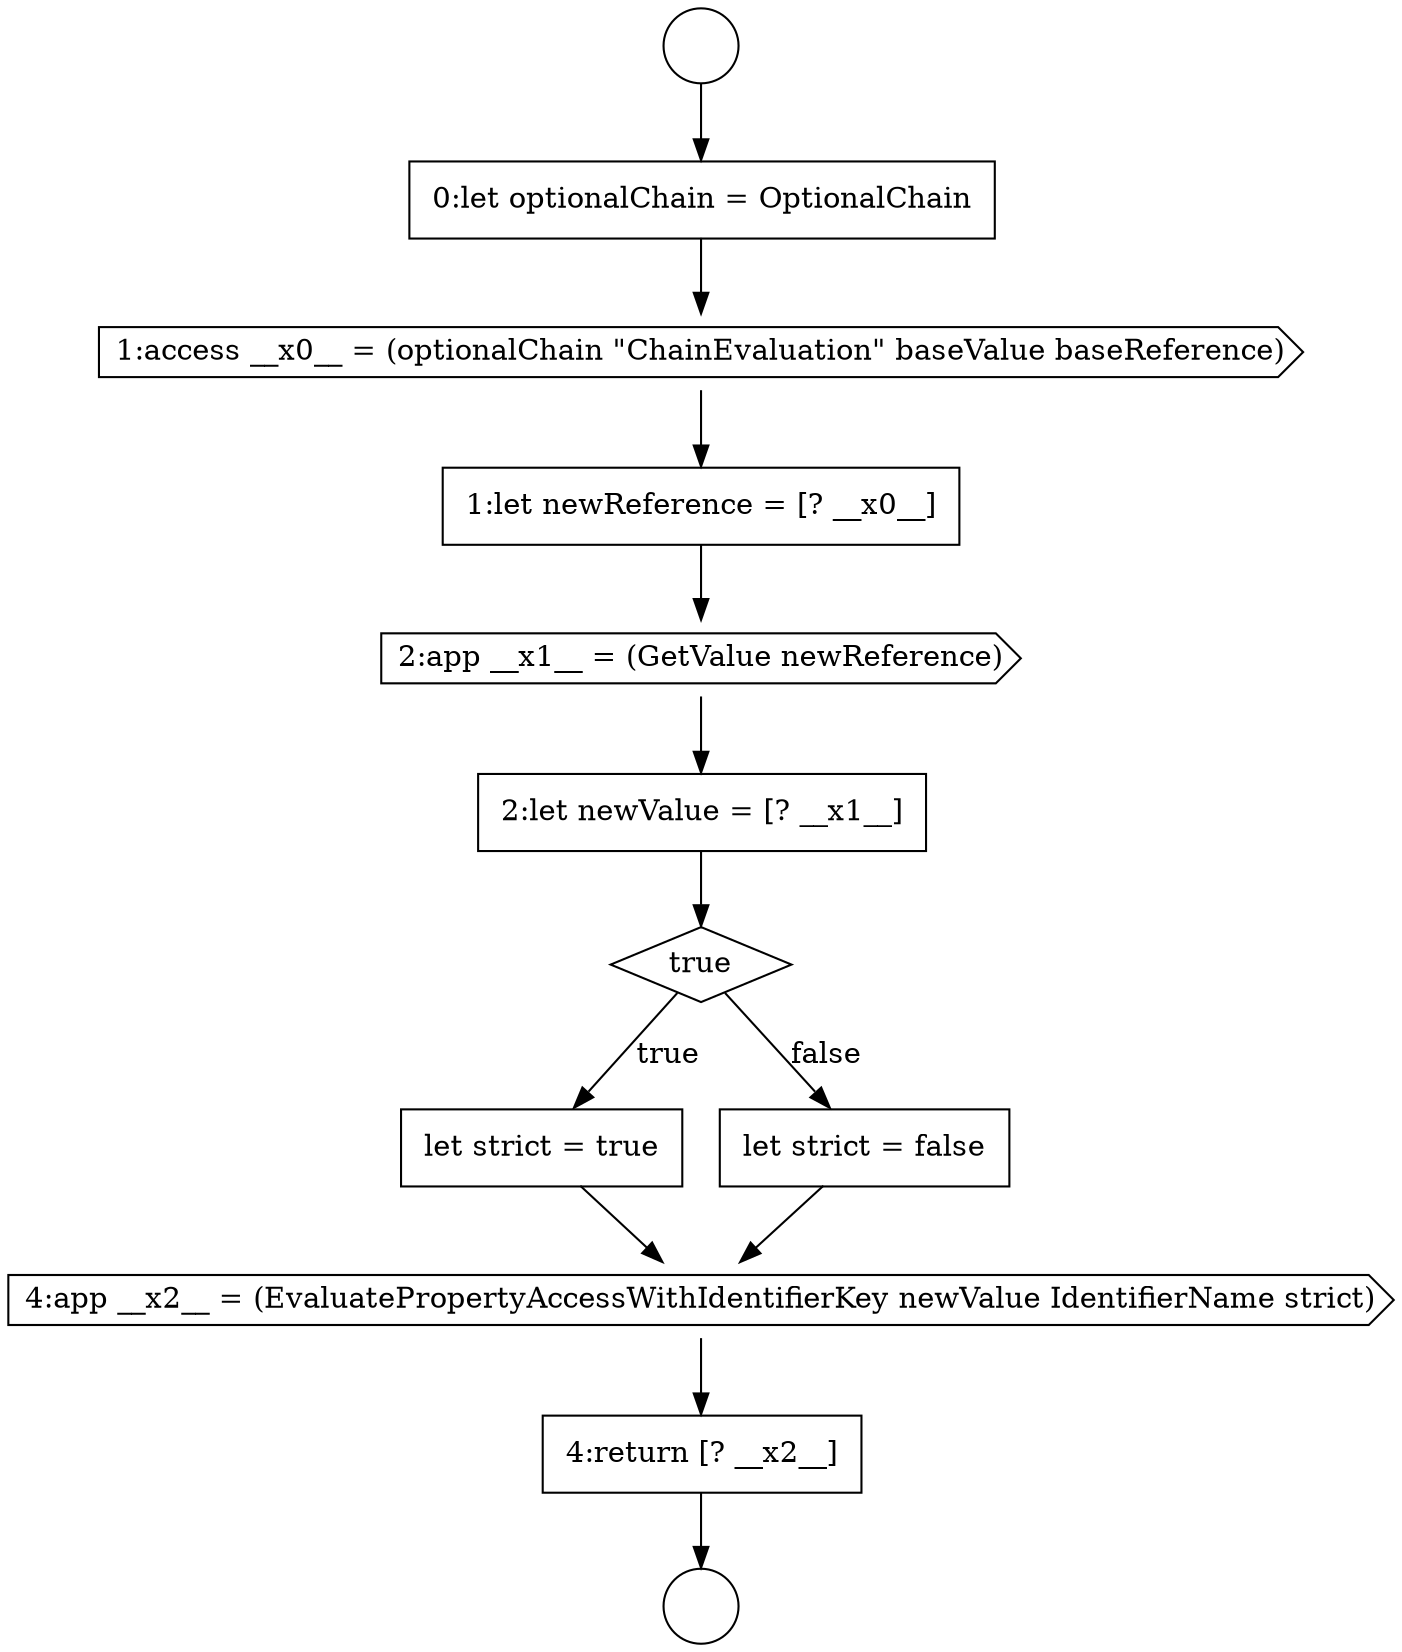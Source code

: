 digraph {
  node4877 [shape=cds, label=<<font color="black">4:app __x2__ = (EvaluatePropertyAccessWithIdentifierKey newValue IdentifierName strict)</font>> color="black" fillcolor="white" style=filled]
  node4870 [shape=cds, label=<<font color="black">1:access __x0__ = (optionalChain &quot;ChainEvaluation&quot; baseValue baseReference)</font>> color="black" fillcolor="white" style=filled]
  node4871 [shape=none, margin=0, label=<<font color="black">
    <table border="0" cellborder="1" cellspacing="0" cellpadding="10">
      <tr><td align="left">1:let newReference = [? __x0__]</td></tr>
    </table>
  </font>> color="black" fillcolor="white" style=filled]
  node4878 [shape=none, margin=0, label=<<font color="black">
    <table border="0" cellborder="1" cellspacing="0" cellpadding="10">
      <tr><td align="left">4:return [? __x2__]</td></tr>
    </table>
  </font>> color="black" fillcolor="white" style=filled]
  node4867 [shape=circle label=" " color="black" fillcolor="white" style=filled]
  node4868 [shape=circle label=" " color="black" fillcolor="white" style=filled]
  node4875 [shape=none, margin=0, label=<<font color="black">
    <table border="0" cellborder="1" cellspacing="0" cellpadding="10">
      <tr><td align="left">let strict = true</td></tr>
    </table>
  </font>> color="black" fillcolor="white" style=filled]
  node4873 [shape=none, margin=0, label=<<font color="black">
    <table border="0" cellborder="1" cellspacing="0" cellpadding="10">
      <tr><td align="left">2:let newValue = [? __x1__]</td></tr>
    </table>
  </font>> color="black" fillcolor="white" style=filled]
  node4869 [shape=none, margin=0, label=<<font color="black">
    <table border="0" cellborder="1" cellspacing="0" cellpadding="10">
      <tr><td align="left">0:let optionalChain = OptionalChain</td></tr>
    </table>
  </font>> color="black" fillcolor="white" style=filled]
  node4876 [shape=none, margin=0, label=<<font color="black">
    <table border="0" cellborder="1" cellspacing="0" cellpadding="10">
      <tr><td align="left">let strict = false</td></tr>
    </table>
  </font>> color="black" fillcolor="white" style=filled]
  node4872 [shape=cds, label=<<font color="black">2:app __x1__ = (GetValue newReference)</font>> color="black" fillcolor="white" style=filled]
  node4874 [shape=diamond, label=<<font color="black">true</font>> color="black" fillcolor="white" style=filled]
  node4878 -> node4868 [ color="black"]
  node4874 -> node4875 [label=<<font color="black">true</font>> color="black"]
  node4874 -> node4876 [label=<<font color="black">false</font>> color="black"]
  node4870 -> node4871 [ color="black"]
  node4871 -> node4872 [ color="black"]
  node4867 -> node4869 [ color="black"]
  node4872 -> node4873 [ color="black"]
  node4875 -> node4877 [ color="black"]
  node4869 -> node4870 [ color="black"]
  node4877 -> node4878 [ color="black"]
  node4876 -> node4877 [ color="black"]
  node4873 -> node4874 [ color="black"]
}
